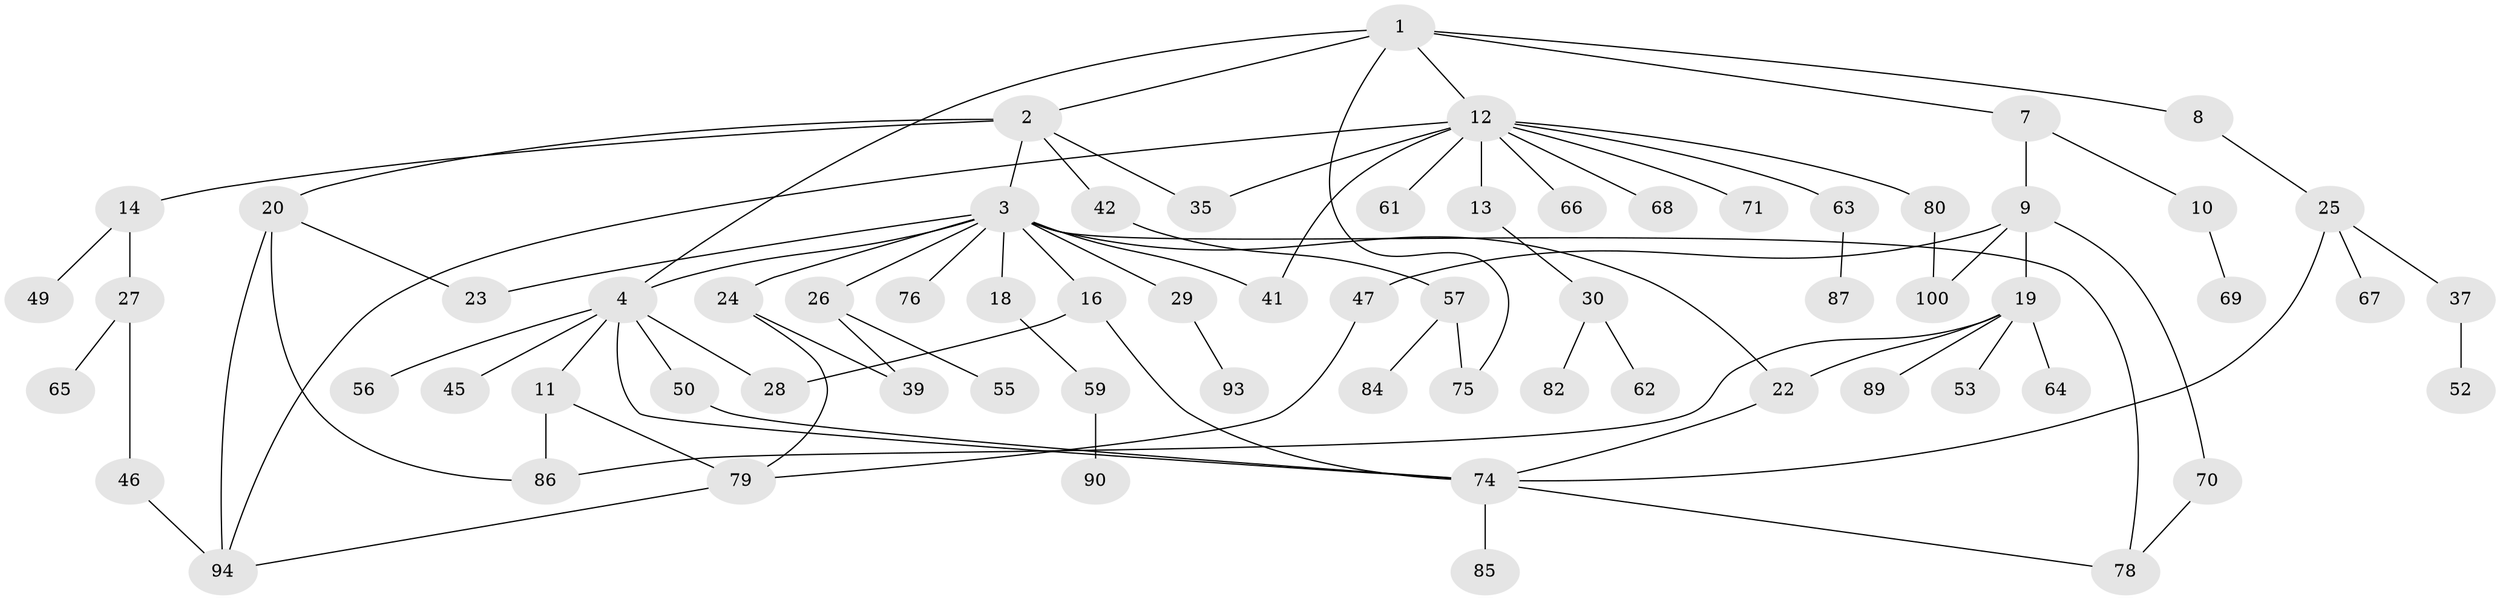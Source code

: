 // original degree distribution, {6: 0.03508771929824561, 4: 0.07017543859649122, 5: 0.06140350877192982, 3: 0.21052631578947367, 2: 0.2894736842105263, 8: 0.008771929824561403, 1: 0.32456140350877194}
// Generated by graph-tools (version 1.1) at 2025/16/03/04/25 18:16:55]
// undirected, 68 vertices, 89 edges
graph export_dot {
graph [start="1"]
  node [color=gray90,style=filled];
  1;
  2;
  3 [super="+5+6+15"];
  4 [super="+44"];
  7;
  8 [super="+105+95"];
  9;
  10 [super="+38"];
  11 [super="+73"];
  12 [super="+21+31+36"];
  13;
  14;
  16 [super="+17"];
  18 [super="+112"];
  19 [super="+51"];
  20 [super="+40"];
  22 [super="+34"];
  23;
  24 [super="+101"];
  25 [super="+32"];
  26;
  27;
  28 [super="+60"];
  29;
  30 [super="+102"];
  35 [super="+81+111"];
  37 [super="+72"];
  39;
  41;
  42 [super="+43"];
  45;
  46 [super="+48+107"];
  47 [super="+113+91"];
  49;
  50;
  52;
  53;
  55;
  56;
  57 [super="+92+77"];
  59;
  61;
  62;
  63;
  64;
  65;
  66 [super="+109"];
  67;
  68;
  69;
  70;
  71;
  74 [super="+103+99"];
  75;
  76;
  78;
  79;
  80;
  82;
  84;
  85;
  86 [super="+108"];
  87;
  89;
  90;
  93;
  94 [super="+106+97"];
  100;
  1 -- 2;
  1 -- 4;
  1 -- 7;
  1 -- 8;
  1 -- 12;
  1 -- 75;
  2 -- 3;
  2 -- 14;
  2 -- 20;
  2 -- 35;
  2 -- 42;
  3 -- 16;
  3 -- 23;
  3 -- 26;
  3 -- 24;
  3 -- 41;
  3 -- 18;
  3 -- 22;
  3 -- 76;
  3 -- 29;
  3 -- 78;
  3 -- 4;
  4 -- 11;
  4 -- 45;
  4 -- 56;
  4 -- 74;
  4 -- 50;
  4 -- 28;
  7 -- 9;
  7 -- 10;
  8 -- 25;
  9 -- 19;
  9 -- 47;
  9 -- 70;
  9 -- 100;
  10 -- 69;
  11 -- 86;
  11 -- 79;
  12 -- 13;
  12 -- 63;
  12 -- 41;
  12 -- 68;
  12 -- 71;
  12 -- 61;
  12 -- 94;
  12 -- 80;
  12 -- 66;
  12 -- 35;
  13 -- 30;
  14 -- 27;
  14 -- 49;
  16 -- 74;
  16 -- 28;
  18 -- 59;
  19 -- 22;
  19 -- 86;
  19 -- 64;
  19 -- 89;
  19 -- 53;
  20 -- 94;
  20 -- 86;
  20 -- 23;
  22 -- 74;
  24 -- 39;
  24 -- 79;
  25 -- 74;
  25 -- 67;
  25 -- 37;
  26 -- 39;
  26 -- 55;
  27 -- 46;
  27 -- 65;
  29 -- 93;
  30 -- 62;
  30 -- 82;
  37 -- 52 [weight=2];
  42 -- 57;
  46 -- 94;
  47 -- 79;
  50 -- 74;
  57 -- 84;
  57 -- 75;
  59 -- 90;
  63 -- 87;
  70 -- 78;
  74 -- 85;
  74 -- 78;
  79 -- 94;
  80 -- 100;
}
